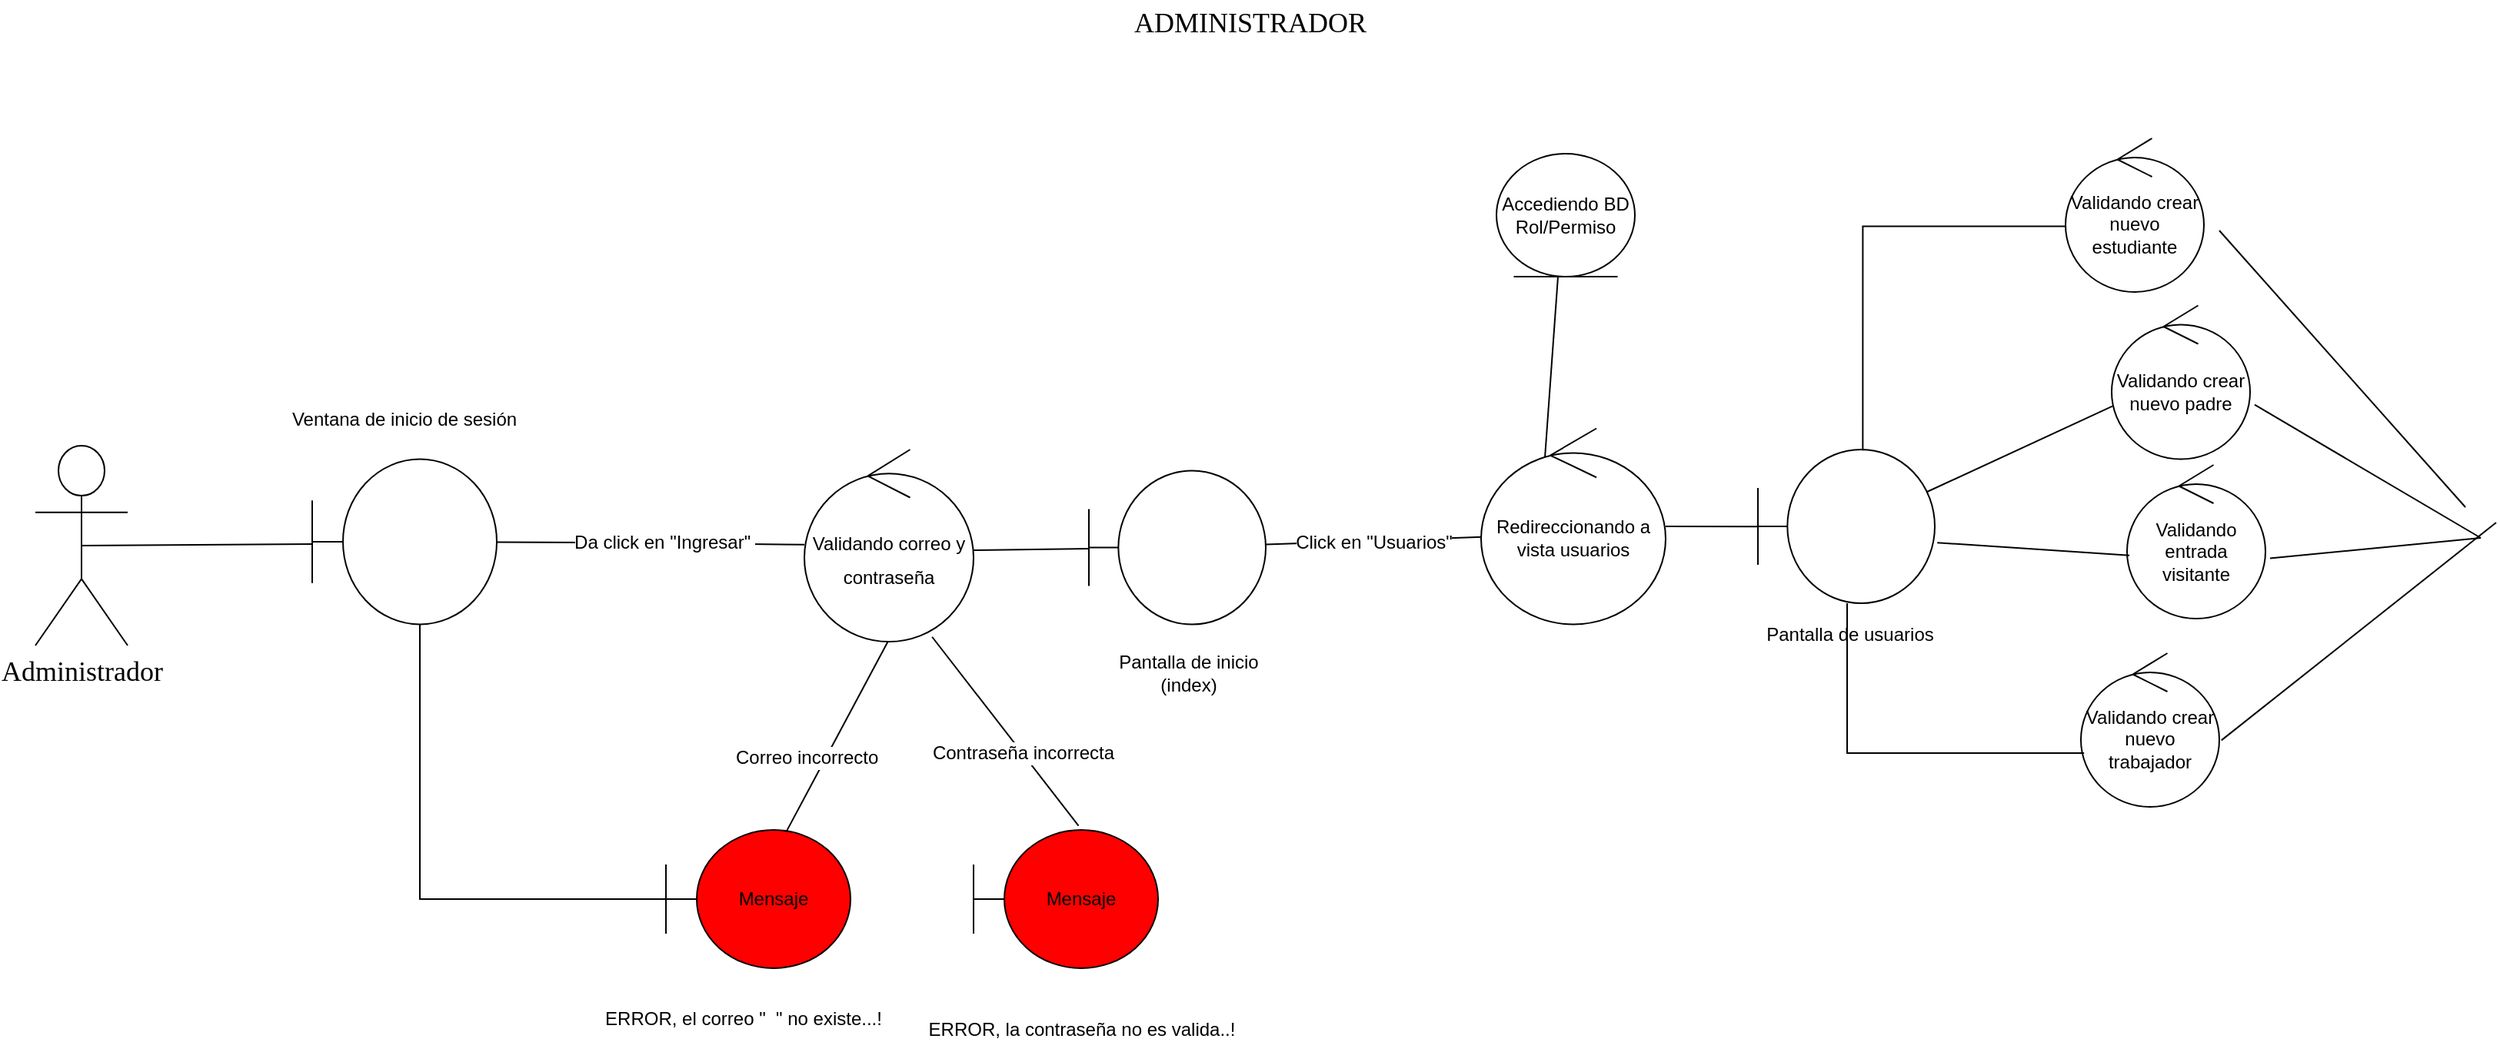 <mxfile version="20.1.1" type="github">
  <diagram id="2wqolK1YbHdrgj3bFHOo" name="Robustez">
    <mxGraphModel dx="3382" dy="1150" grid="1" gridSize="10" guides="1" tooltips="1" connect="1" arrows="1" fold="1" page="1" pageScale="1" pageWidth="827" pageHeight="1169" math="0" shadow="0">
      <root>
        <mxCell id="0" />
        <mxCell id="1" parent="0" />
        <mxCell id="B0jKKp4YpZ9J5N5QM19t-1" value="&lt;font style=&quot;font-size: 18px;&quot; face=&quot;Comic Sans MS&quot;&gt;ADMINISTRADOR&lt;/font&gt;" style="text;html=1;strokeColor=none;fillColor=none;align=center;verticalAlign=middle;whiteSpace=wrap;rounded=0;" vertex="1" parent="1">
          <mxGeometry x="10" y="60" width="60" height="30" as="geometry" />
        </mxCell>
        <mxCell id="B0jKKp4YpZ9J5N5QM19t-7" value="Administrador" style="shape=umlActor;verticalLabelPosition=bottom;verticalAlign=top;html=1;outlineConnect=0;fontFamily=Comic Sans MS;fontSize=18;" vertex="1" parent="1">
          <mxGeometry x="-750" y="350" width="60" height="130" as="geometry" />
        </mxCell>
        <mxCell id="B0jKKp4YpZ9J5N5QM19t-17" value="" style="endArrow=none;html=1;rounded=0;fontFamily=Comic Sans MS;fontSize=18;exitX=0.5;exitY=0.5;exitDx=0;exitDy=0;exitPerimeter=0;" edge="1" parent="1" source="B0jKKp4YpZ9J5N5QM19t-7">
          <mxGeometry relative="1" as="geometry">
            <mxPoint x="-710" y="414.29" as="sourcePoint" />
            <mxPoint x="-570" y="414" as="targetPoint" />
          </mxGeometry>
        </mxCell>
        <mxCell id="B0jKKp4YpZ9J5N5QM19t-18" value="Ventana de inicio de sesión" style="text;html=1;strokeColor=none;fillColor=none;align=center;verticalAlign=middle;whiteSpace=wrap;rounded=0;" vertex="1" parent="1">
          <mxGeometry x="-590" y="312.5" width="160" height="40" as="geometry" />
        </mxCell>
        <mxCell id="B0jKKp4YpZ9J5N5QM19t-19" value="&lt;font face=&quot;Helvetica&quot; style=&quot;font-size: 12px;&quot;&gt;Validando correo y contraseña&lt;/font&gt;" style="ellipse;shape=umlControl;whiteSpace=wrap;html=1;fontFamily=Comic Sans MS;fontSize=18;" vertex="1" parent="1">
          <mxGeometry x="-250" y="352.5" width="110" height="125" as="geometry" />
        </mxCell>
        <mxCell id="B0jKKp4YpZ9J5N5QM19t-21" value="" style="endArrow=none;html=1;rounded=0;fontFamily=Comic Sans MS;fontSize=18;" edge="1" parent="1" source="B0jKKp4YpZ9J5N5QM19t-15" target="B0jKKp4YpZ9J5N5QM19t-19">
          <mxGeometry relative="1" as="geometry">
            <mxPoint x="-710" y="425" as="sourcePoint" />
            <mxPoint x="-370" y="424" as="targetPoint" />
            <Array as="points">
              <mxPoint x="-380" y="413" />
            </Array>
          </mxGeometry>
        </mxCell>
        <mxCell id="B0jKKp4YpZ9J5N5QM19t-26" value="Da click en &quot;Ingresar&quot;&amp;nbsp;" style="edgeLabel;html=1;align=center;verticalAlign=middle;resizable=0;points=[];fontSize=12;fontFamily=Helvetica;" vertex="1" connectable="0" parent="B0jKKp4YpZ9J5N5QM19t-21">
          <mxGeometry x="0.18" y="-3" relative="1" as="geometry">
            <mxPoint x="-9" y="-4" as="offset" />
          </mxGeometry>
        </mxCell>
        <mxCell id="B0jKKp4YpZ9J5N5QM19t-22" value="" style="shape=umlBoundary;whiteSpace=wrap;html=1;fontFamily=Helvetica;fontSize=12;" vertex="1" parent="1">
          <mxGeometry x="-65" y="366.25" width="115" height="100" as="geometry" />
        </mxCell>
        <mxCell id="B0jKKp4YpZ9J5N5QM19t-23" value="Pantalla de inicio (index)" style="text;html=1;strokeColor=none;fillColor=none;align=center;verticalAlign=middle;whiteSpace=wrap;rounded=0;" vertex="1" parent="1">
          <mxGeometry x="-60" y="477.5" width="120" height="40" as="geometry" />
        </mxCell>
        <mxCell id="B0jKKp4YpZ9J5N5QM19t-24" value="" style="endArrow=none;html=1;rounded=0;fontFamily=Comic Sans MS;fontSize=18;" edge="1" parent="1" target="B0jKKp4YpZ9J5N5QM19t-22">
          <mxGeometry relative="1" as="geometry">
            <mxPoint x="-140" y="418" as="sourcePoint" />
            <mxPoint x="-319.999" y="422.867" as="targetPoint" />
          </mxGeometry>
        </mxCell>
        <mxCell id="B0jKKp4YpZ9J5N5QM19t-25" value="" style="endArrow=none;html=1;rounded=0;fontFamily=Comic Sans MS;fontSize=18;entryX=0.648;entryY=0.023;entryDx=0;entryDy=0;entryPerimeter=0;" edge="1" parent="1" target="B0jKKp4YpZ9J5N5QM19t-29">
          <mxGeometry relative="1" as="geometry">
            <mxPoint x="-195.71" y="477.5" as="sourcePoint" />
            <mxPoint x="-260" y="590" as="targetPoint" />
            <Array as="points" />
          </mxGeometry>
        </mxCell>
        <mxCell id="B0jKKp4YpZ9J5N5QM19t-33" value="Correo incorrecto&amp;nbsp;" style="edgeLabel;html=1;align=center;verticalAlign=middle;resizable=0;points=[];fontSize=12;fontFamily=Helvetica;" vertex="1" connectable="0" parent="B0jKKp4YpZ9J5N5QM19t-25">
          <mxGeometry x="0.232" relative="1" as="geometry">
            <mxPoint x="-11" y="-1" as="offset" />
          </mxGeometry>
        </mxCell>
        <mxCell id="B0jKKp4YpZ9J5N5QM19t-29" value="Mensaje" style="shape=umlBoundary;whiteSpace=wrap;html=1;fillColor=#FF0000;" vertex="1" parent="1">
          <mxGeometry x="-340" y="600" width="120" height="90" as="geometry" />
        </mxCell>
        <mxCell id="B0jKKp4YpZ9J5N5QM19t-32" value="" style="endArrow=none;html=1;rounded=0;fontFamily=Comic Sans MS;fontSize=18;edgeStyle=orthogonalEdgeStyle;" edge="1" parent="1" source="B0jKKp4YpZ9J5N5QM19t-15" target="B0jKKp4YpZ9J5N5QM19t-29">
          <mxGeometry relative="1" as="geometry">
            <mxPoint x="-480" y="470" as="sourcePoint" />
            <mxPoint x="-425" y="466.249" as="targetPoint" />
            <Array as="points">
              <mxPoint x="-500" y="645" />
            </Array>
          </mxGeometry>
        </mxCell>
        <mxCell id="B0jKKp4YpZ9J5N5QM19t-34" value="" style="endArrow=none;html=1;rounded=0;fontFamily=Comic Sans MS;fontSize=18;entryX=0.569;entryY=-0.03;entryDx=0;entryDy=0;entryPerimeter=0;exitX=0.755;exitY=0.975;exitDx=0;exitDy=0;exitPerimeter=0;" edge="1" parent="1" source="B0jKKp4YpZ9J5N5QM19t-19" target="B0jKKp4YpZ9J5N5QM19t-36">
          <mxGeometry relative="1" as="geometry">
            <mxPoint x="-170" y="480" as="sourcePoint" />
            <mxPoint x="-80" y="590" as="targetPoint" />
            <Array as="points" />
          </mxGeometry>
        </mxCell>
        <mxCell id="B0jKKp4YpZ9J5N5QM19t-35" value="Contraseña incorrecta" style="edgeLabel;html=1;align=center;verticalAlign=middle;resizable=0;points=[];fontSize=12;fontFamily=Helvetica;" vertex="1" connectable="0" parent="B0jKKp4YpZ9J5N5QM19t-34">
          <mxGeometry x="0.232" relative="1" as="geometry">
            <mxPoint y="-1" as="offset" />
          </mxGeometry>
        </mxCell>
        <mxCell id="B0jKKp4YpZ9J5N5QM19t-36" value="Mensaje" style="shape=umlBoundary;whiteSpace=wrap;html=1;fillColor=#FF0000;" vertex="1" parent="1">
          <mxGeometry x="-140" y="600" width="120" height="90" as="geometry" />
        </mxCell>
        <mxCell id="B0jKKp4YpZ9J5N5QM19t-44" value="&lt;span style=&quot;background-color: rgb(255, 255, 255);&quot;&gt;ERROR, el correo &quot;&amp;nbsp; &quot; no existe...!&lt;/span&gt;&lt;br&gt;&lt;span style=&quot;color: rgba(0, 0, 0, 0); font-family: monospace; font-size: 0px; text-align: start;&quot;&gt;%3CmxGraphModel%3E%3Croot%3E%3CmxCell%20id%3D%220%22%2F%3E%3CmxCell%20id%3D%221%22%20parent%3D%220%22%2F%3E%3CmxCell%20id%3D%222%22%20value%3D%22Correo%20incorrecto%26amp%3Bnbsp%3B%22%20style%3D%22edgeLabel%3Bhtml%3D1%3Balign%3Dcenter%3BverticalAlign%3Dmiddle%3Bresizable%3D0%3Bpoints%3D%5B%5D%3BfontSize%3D12%3BfontFamily%3DHelvetica%3B%22%20vertex%3D%221%22%20connectable%3D%220%22%20parent%3D%221%22%3E%3CmxGeometry%20x%3D%22-247.763%22%20y%3D%22553.367%22%20as%3D%22geometry%22%2F%3E%3C%2FmxCell%3E%3C%2Froot%3E%3C%2FmxGraphModel%3E,&lt;/span&gt;" style="text;html=1;align=center;verticalAlign=middle;resizable=0;points=[];autosize=1;strokeColor=none;fillColor=none;fontSize=12;fontFamily=Helvetica;" vertex="1" parent="1">
          <mxGeometry x="-390" y="710" width="200" height="40" as="geometry" />
        </mxCell>
        <mxCell id="B0jKKp4YpZ9J5N5QM19t-45" value="&lt;span style=&quot;background-color: rgb(255, 255, 255);&quot;&gt;ERROR, la contraseña no es valida..!&lt;/span&gt;&lt;span style=&quot;color: rgba(0, 0, 0, 0); font-family: monospace; font-size: 0px; text-align: start;&quot;&gt;%3CmxGraphModel%3E%3Croot%3E%3CmxCell%20id%3D%220%22%2F%3E%3CmxCell%20id%3D%221%22%20parent%3D%220%22%2F%3E%3CmxCell%20id%3D%222%22%20value%3D%22Correo%20incorrecto%26amp%3Bnbsp%3B%22%20style%3D%22edgeLabel%3Bhtml%3D1%3Balign%3Dcenter%3BverticalAlign%3Dmiddle%3Bresizable%3D0%3Bpoints%3D%5B%5D%3BfontSize%3D12%3BfontFamily%3DHelvetica%3B%22%20vertex%3D%221%22%20connectable%3D%220%22%20parent%3D%221%22%3E%3CmxGeometry%20x%3D%22-247.763%22%20y%3D%22553.367%22%20as%3D%22geometry%22%2F%3E%3C%2FmxCell%3E%3C%2Froot%3E%3C%2FmxG&lt;/span&gt;" style="text;html=1;align=center;verticalAlign=middle;resizable=0;points=[];autosize=1;strokeColor=none;fillColor=none;fontSize=12;fontFamily=Helvetica;" vertex="1" parent="1">
          <mxGeometry x="-180" y="715" width="220" height="30" as="geometry" />
        </mxCell>
        <mxCell id="B0jKKp4YpZ9J5N5QM19t-15" value="" style="shape=umlBoundary;whiteSpace=wrap;html=1;fontFamily=Comic Sans MS;fontSize=18;" vertex="1" parent="1">
          <mxGeometry x="-570" y="358.75" width="120" height="107.5" as="geometry" />
        </mxCell>
        <mxCell id="B0jKKp4YpZ9J5N5QM19t-46" value="" style="endArrow=none;html=1;rounded=0;fontFamily=Comic Sans MS;fontSize=18;entryX=0.007;entryY=0.554;entryDx=0;entryDy=0;entryPerimeter=0;" edge="1" parent="1" source="B0jKKp4YpZ9J5N5QM19t-22" target="B0jKKp4YpZ9J5N5QM19t-49">
          <mxGeometry relative="1" as="geometry">
            <mxPoint x="80" y="430" as="sourcePoint" />
            <mxPoint x="120" y="270" as="targetPoint" />
          </mxGeometry>
        </mxCell>
        <mxCell id="B0jKKp4YpZ9J5N5QM19t-47" value="Click en &quot;Usuarios&quot;" style="edgeLabel;html=1;align=center;verticalAlign=middle;resizable=0;points=[];fontSize=12;fontFamily=Helvetica;" vertex="1" connectable="0" parent="B0jKKp4YpZ9J5N5QM19t-46">
          <mxGeometry x="-0.291" y="5" relative="1" as="geometry">
            <mxPoint x="20" y="5" as="offset" />
          </mxGeometry>
        </mxCell>
        <mxCell id="B0jKKp4YpZ9J5N5QM19t-49" value="Redireccionando a vista usuarios" style="ellipse;shape=umlControl;whiteSpace=wrap;html=1;fontFamily=Helvetica;fontSize=12;" vertex="1" parent="1">
          <mxGeometry x="190" y="338.75" width="120" height="127.5" as="geometry" />
        </mxCell>
        <mxCell id="B0jKKp4YpZ9J5N5QM19t-50" value="" style="endArrow=none;html=1;rounded=0;fontFamily=Comic Sans MS;fontSize=18;entryX=-0.001;entryY=0.501;entryDx=0;entryDy=0;entryPerimeter=0;" edge="1" parent="1" source="B0jKKp4YpZ9J5N5QM19t-49" target="B0jKKp4YpZ9J5N5QM19t-52">
          <mxGeometry relative="1" as="geometry">
            <mxPoint x="60" y="424.26" as="sourcePoint" />
            <mxPoint x="370" y="400" as="targetPoint" />
          </mxGeometry>
        </mxCell>
        <mxCell id="B0jKKp4YpZ9J5N5QM19t-52" value="" style="shape=umlBoundary;whiteSpace=wrap;html=1;fontFamily=Helvetica;fontSize=12;" vertex="1" parent="1">
          <mxGeometry x="370" y="352.5" width="115" height="100" as="geometry" />
        </mxCell>
        <mxCell id="B0jKKp4YpZ9J5N5QM19t-53" value="Pantalla de usuarios" style="text;html=1;strokeColor=none;fillColor=none;align=center;verticalAlign=middle;whiteSpace=wrap;rounded=0;" vertex="1" parent="1">
          <mxGeometry x="370" y="452.5" width="120" height="40" as="geometry" />
        </mxCell>
        <mxCell id="B0jKKp4YpZ9J5N5QM19t-58" value="" style="endArrow=none;html=1;rounded=0;fontFamily=Comic Sans MS;fontSize=18;exitX=0.346;exitY=0.147;exitDx=0;exitDy=0;exitPerimeter=0;" edge="1" parent="1" source="B0jKKp4YpZ9J5N5QM19t-49">
          <mxGeometry relative="1" as="geometry">
            <mxPoint x="486.03" y="380.3" as="sourcePoint" />
            <mxPoint x="240" y="240" as="targetPoint" />
            <Array as="points" />
          </mxGeometry>
        </mxCell>
        <mxCell id="B0jKKp4YpZ9J5N5QM19t-59" value="Accediendo BD Rol/Permiso" style="ellipse;shape=umlEntity;whiteSpace=wrap;html=1;fontFamily=Helvetica;fontSize=12;" vertex="1" parent="1">
          <mxGeometry x="200" y="160" width="90" height="80" as="geometry" />
        </mxCell>
        <mxCell id="B0jKKp4YpZ9J5N5QM19t-61" value="" style="endArrow=none;html=1;rounded=0;fontFamily=Comic Sans MS;fontSize=18;entryX=0.593;entryY=0.006;entryDx=0;entryDy=0;entryPerimeter=0;exitX=-0.001;exitY=0.572;exitDx=0;exitDy=0;exitPerimeter=0;edgeStyle=orthogonalEdgeStyle;" edge="1" parent="1" source="B0jKKp4YpZ9J5N5QM19t-62" target="B0jKKp4YpZ9J5N5QM19t-52">
          <mxGeometry relative="1" as="geometry">
            <mxPoint x="580" y="290" as="sourcePoint" />
            <mxPoint x="250.0" y="250" as="targetPoint" />
          </mxGeometry>
        </mxCell>
        <mxCell id="B0jKKp4YpZ9J5N5QM19t-62" value="Validando crear nuevo estudiante" style="ellipse;shape=umlControl;whiteSpace=wrap;html=1;fontFamily=Helvetica;fontSize=12;" vertex="1" parent="1">
          <mxGeometry x="570" y="150" width="90" height="100" as="geometry" />
        </mxCell>
        <mxCell id="B0jKKp4YpZ9J5N5QM19t-64" value="" style="endArrow=none;html=1;rounded=0;fontFamily=Comic Sans MS;fontSize=18;exitX=0.005;exitY=0.656;exitDx=0;exitDy=0;exitPerimeter=0;" edge="1" parent="1" source="B0jKKp4YpZ9J5N5QM19t-65">
          <mxGeometry relative="1" as="geometry">
            <mxPoint x="600" y="380" as="sourcePoint" />
            <mxPoint x="480" y="380" as="targetPoint" />
            <Array as="points" />
          </mxGeometry>
        </mxCell>
        <mxCell id="B0jKKp4YpZ9J5N5QM19t-65" value="Validando crear nuevo padre" style="ellipse;shape=umlControl;whiteSpace=wrap;html=1;fontFamily=Helvetica;fontSize=12;" vertex="1" parent="1">
          <mxGeometry x="600" y="258.75" width="90" height="100" as="geometry" />
        </mxCell>
        <mxCell id="B0jKKp4YpZ9J5N5QM19t-66" value="Validando entrada visitante" style="ellipse;shape=umlControl;whiteSpace=wrap;html=1;fontFamily=Helvetica;fontSize=12;" vertex="1" parent="1">
          <mxGeometry x="610" y="362.5" width="90" height="100" as="geometry" />
        </mxCell>
        <mxCell id="B0jKKp4YpZ9J5N5QM19t-68" value="" style="endArrow=none;html=1;rounded=0;fontFamily=Comic Sans MS;fontSize=18;exitX=0.017;exitY=0.589;exitDx=0;exitDy=0;exitPerimeter=0;entryX=1.014;entryY=0.606;entryDx=0;entryDy=0;entryPerimeter=0;" edge="1" parent="1" source="B0jKKp4YpZ9J5N5QM19t-66" target="B0jKKp4YpZ9J5N5QM19t-52">
          <mxGeometry relative="1" as="geometry">
            <mxPoint x="610.45" y="334.35" as="sourcePoint" />
            <mxPoint x="490" y="390" as="targetPoint" />
            <Array as="points" />
          </mxGeometry>
        </mxCell>
        <mxCell id="B0jKKp4YpZ9J5N5QM19t-70" value="Validando crear nuevo trabajador" style="ellipse;shape=umlControl;whiteSpace=wrap;html=1;fontFamily=Helvetica;fontSize=12;" vertex="1" parent="1">
          <mxGeometry x="580" y="485" width="90" height="100" as="geometry" />
        </mxCell>
        <mxCell id="B0jKKp4YpZ9J5N5QM19t-71" value="" style="endArrow=none;html=1;rounded=0;fontFamily=Comic Sans MS;fontSize=18;edgeStyle=orthogonalEdgeStyle;" edge="1" parent="1" source="B0jKKp4YpZ9J5N5QM19t-70" target="B0jKKp4YpZ9J5N5QM19t-52">
          <mxGeometry relative="1" as="geometry">
            <mxPoint x="590" y="530" as="sourcePoint" />
            <mxPoint x="430" y="460" as="targetPoint" />
            <Array as="points">
              <mxPoint x="428" y="550" />
            </Array>
          </mxGeometry>
        </mxCell>
        <mxCell id="B0jKKp4YpZ9J5N5QM19t-72" value="" style="endArrow=none;html=1;rounded=0;fontFamily=Comic Sans MS;fontSize=18;" edge="1" parent="1">
          <mxGeometry relative="1" as="geometry">
            <mxPoint x="670" y="210" as="sourcePoint" />
            <mxPoint x="830" y="390" as="targetPoint" />
          </mxGeometry>
        </mxCell>
        <mxCell id="B0jKKp4YpZ9J5N5QM19t-73" value="" style="endArrow=none;html=1;rounded=0;fontFamily=Comic Sans MS;fontSize=18;entryX=1.033;entryY=0.646;entryDx=0;entryDy=0;entryPerimeter=0;" edge="1" parent="1" target="B0jKKp4YpZ9J5N5QM19t-65">
          <mxGeometry relative="1" as="geometry">
            <mxPoint x="840" y="410" as="sourcePoint" />
            <mxPoint x="770.0" y="414.4" as="targetPoint" />
            <Array as="points" />
          </mxGeometry>
        </mxCell>
        <mxCell id="B0jKKp4YpZ9J5N5QM19t-74" value="" style="endArrow=none;html=1;rounded=0;fontFamily=Comic Sans MS;fontSize=18;entryX=1.033;entryY=0.608;entryDx=0;entryDy=0;entryPerimeter=0;" edge="1" parent="1" target="B0jKKp4YpZ9J5N5QM19t-66">
          <mxGeometry relative="1" as="geometry">
            <mxPoint x="840" y="410" as="sourcePoint" />
            <mxPoint x="496.61" y="423.1" as="targetPoint" />
            <Array as="points" />
          </mxGeometry>
        </mxCell>
        <mxCell id="B0jKKp4YpZ9J5N5QM19t-75" value="" style="endArrow=none;html=1;rounded=0;fontFamily=Comic Sans MS;fontSize=18;entryX=1.015;entryY=0.567;entryDx=0;entryDy=0;entryPerimeter=0;" edge="1" parent="1" target="B0jKKp4YpZ9J5N5QM19t-70">
          <mxGeometry relative="1" as="geometry">
            <mxPoint x="850" y="400" as="sourcePoint" />
            <mxPoint x="712.97" y="433.3" as="targetPoint" />
            <Array as="points" />
          </mxGeometry>
        </mxCell>
      </root>
    </mxGraphModel>
  </diagram>
</mxfile>
